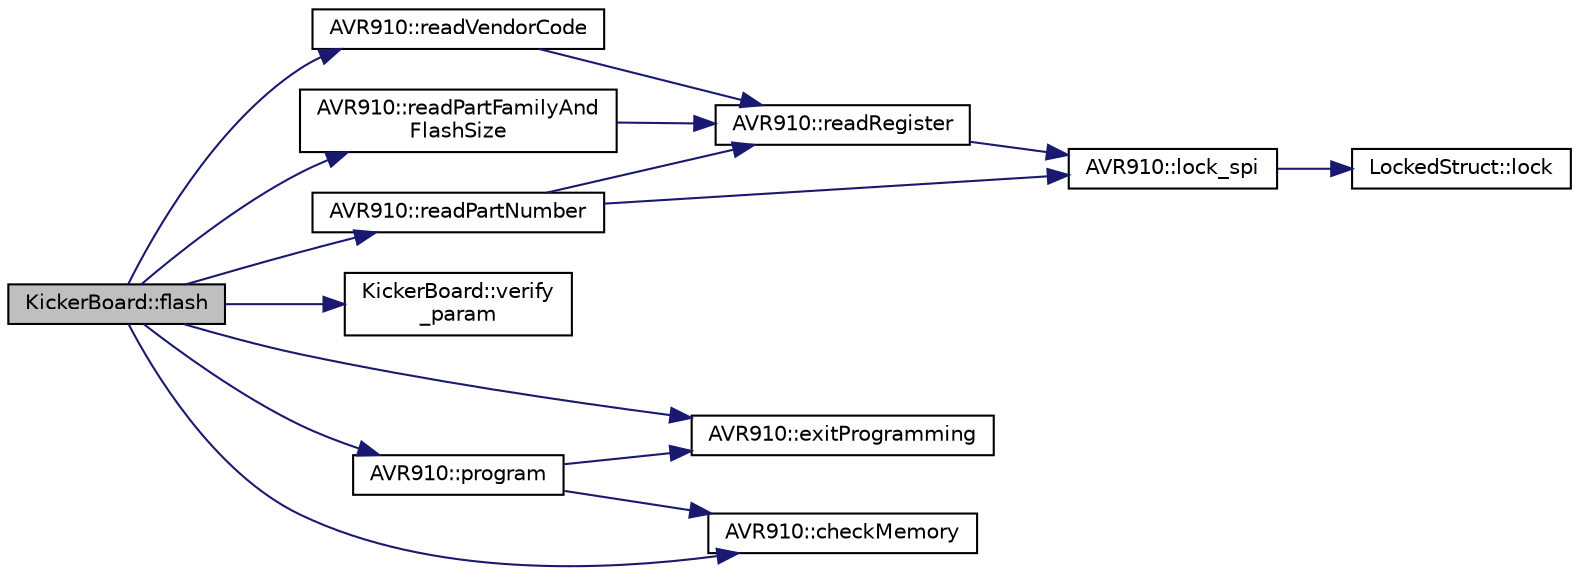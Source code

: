 digraph "KickerBoard::flash"
{
  edge [fontname="Helvetica",fontsize="10",labelfontname="Helvetica",labelfontsize="10"];
  node [fontname="Helvetica",fontsize="10",shape=record];
  rankdir="LR";
  Node5 [label="KickerBoard::flash",height=0.2,width=0.4,color="black", fillcolor="grey75", style="filled", fontcolor="black"];
  Node5 -> Node6 [color="midnightblue",fontsize="10",style="solid",fontname="Helvetica"];
  Node6 [label="AVR910::readVendorCode",height=0.2,width=0.4,color="black", fillcolor="white", style="filled",URL="$class_a_v_r910.html#a24a91ddb881d8e0d27c1cb203d0f7349",tooltip="Read the vendor code of the device. "];
  Node6 -> Node7 [color="midnightblue",fontsize="10",style="solid",fontname="Helvetica"];
  Node7 [label="AVR910::readRegister",height=0.2,width=0.4,color="black", fillcolor="white", style="filled",URL="$class_a_v_r910.html#a4e99d5a29dc0e48069cebd1f26c83800"];
  Node7 -> Node8 [color="midnightblue",fontsize="10",style="solid",fontname="Helvetica"];
  Node8 [label="AVR910::lock_spi",height=0.2,width=0.4,color="black", fillcolor="white", style="filled",URL="$class_a_v_r910.html#a4b33111389ef72e6e05e2951505e1821"];
  Node8 -> Node9 [color="midnightblue",fontsize="10",style="solid",fontname="Helvetica"];
  Node9 [label="LockedStruct::lock",height=0.2,width=0.4,color="black", fillcolor="white", style="filled",URL="$struct_locked_struct.html#aa207b98a1cd6c569a96e7d1d5565478f",tooltip="Lock this struct. "];
  Node5 -> Node10 [color="midnightblue",fontsize="10",style="solid",fontname="Helvetica"];
  Node10 [label="AVR910::readPartFamilyAnd\lFlashSize",height=0.2,width=0.4,color="black", fillcolor="white", style="filled",URL="$class_a_v_r910.html#a07c549c137848a2ecf78e1dcb241816e",tooltip="Read the part family and flash size of the device. "];
  Node10 -> Node7 [color="midnightblue",fontsize="10",style="solid",fontname="Helvetica"];
  Node5 -> Node11 [color="midnightblue",fontsize="10",style="solid",fontname="Helvetica"];
  Node11 [label="AVR910::readPartNumber",height=0.2,width=0.4,color="black", fillcolor="white", style="filled",URL="$class_a_v_r910.html#ad1717b6ab05e7c0aba237a7c147354ae",tooltip="Read the part number. "];
  Node11 -> Node7 [color="midnightblue",fontsize="10",style="solid",fontname="Helvetica"];
  Node11 -> Node8 [color="midnightblue",fontsize="10",style="solid",fontname="Helvetica"];
  Node5 -> Node12 [color="midnightblue",fontsize="10",style="solid",fontname="Helvetica"];
  Node12 [label="KickerBoard::verify\l_param",height=0.2,width=0.4,color="black", fillcolor="white", style="filled",URL="$class_kicker_board.html#a34de349bcf21d784909184b41e0d944f",tooltip="Uses the given function to check if it&#39;s return value equals the expected value. "];
  Node5 -> Node13 [color="midnightblue",fontsize="10",style="solid",fontname="Helvetica"];
  Node13 [label="AVR910::exitProgramming",height=0.2,width=0.4,color="black", fillcolor="white", style="filled",URL="$class_a_v_r910.html#a6390cd4b442aa6267d934357ebdb42b9",tooltip="Brings the reset line high to exit programming mode. "];
  Node5 -> Node14 [color="midnightblue",fontsize="10",style="solid",fontname="Helvetica"];
  Node14 [label="AVR910::checkMemory",height=0.2,width=0.4,color="black", fillcolor="white", style="filled",URL="$class_a_v_r910.html#a3d5e6c907a6c31e47e05557fc713f0f0",tooltip="Check the binary has been written correctly. "];
  Node5 -> Node15 [color="midnightblue",fontsize="10",style="solid",fontname="Helvetica"];
  Node15 [label="AVR910::program",height=0.2,width=0.4,color="black", fillcolor="white", style="filled",URL="$class_a_v_r910.html#a355ef9fb0c84d822fb50bff21ff1a7b8",tooltip="Program the AVR microcontroller connected to the mbed. "];
  Node15 -> Node14 [color="midnightblue",fontsize="10",style="solid",fontname="Helvetica"];
  Node15 -> Node13 [color="midnightblue",fontsize="10",style="solid",fontname="Helvetica"];
}
